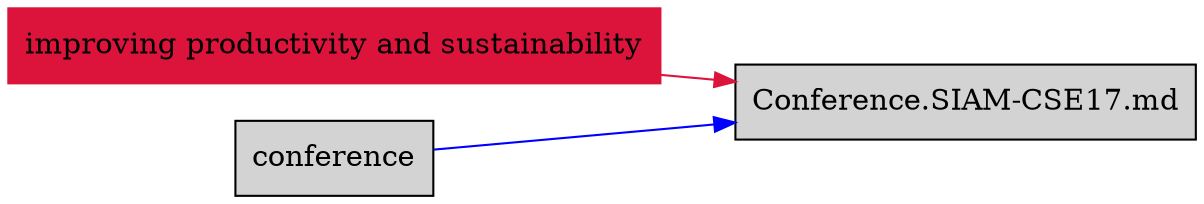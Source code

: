 digraph bettersoftware {
            rankdir = LR;
            ratio = fill;
            node [style=filled];
            node [shape = box];
"improving productivity and sustainability" [colorscheme="svg" color="crimson"];
"improving productivity and sustainability" ->  "Conference.SIAM-CSE17.md" [colorscheme="svg" color="crimson"];
"conference" ->  "Conference.SIAM-CSE17.md" [colorscheme="svg" color="blue"];
}